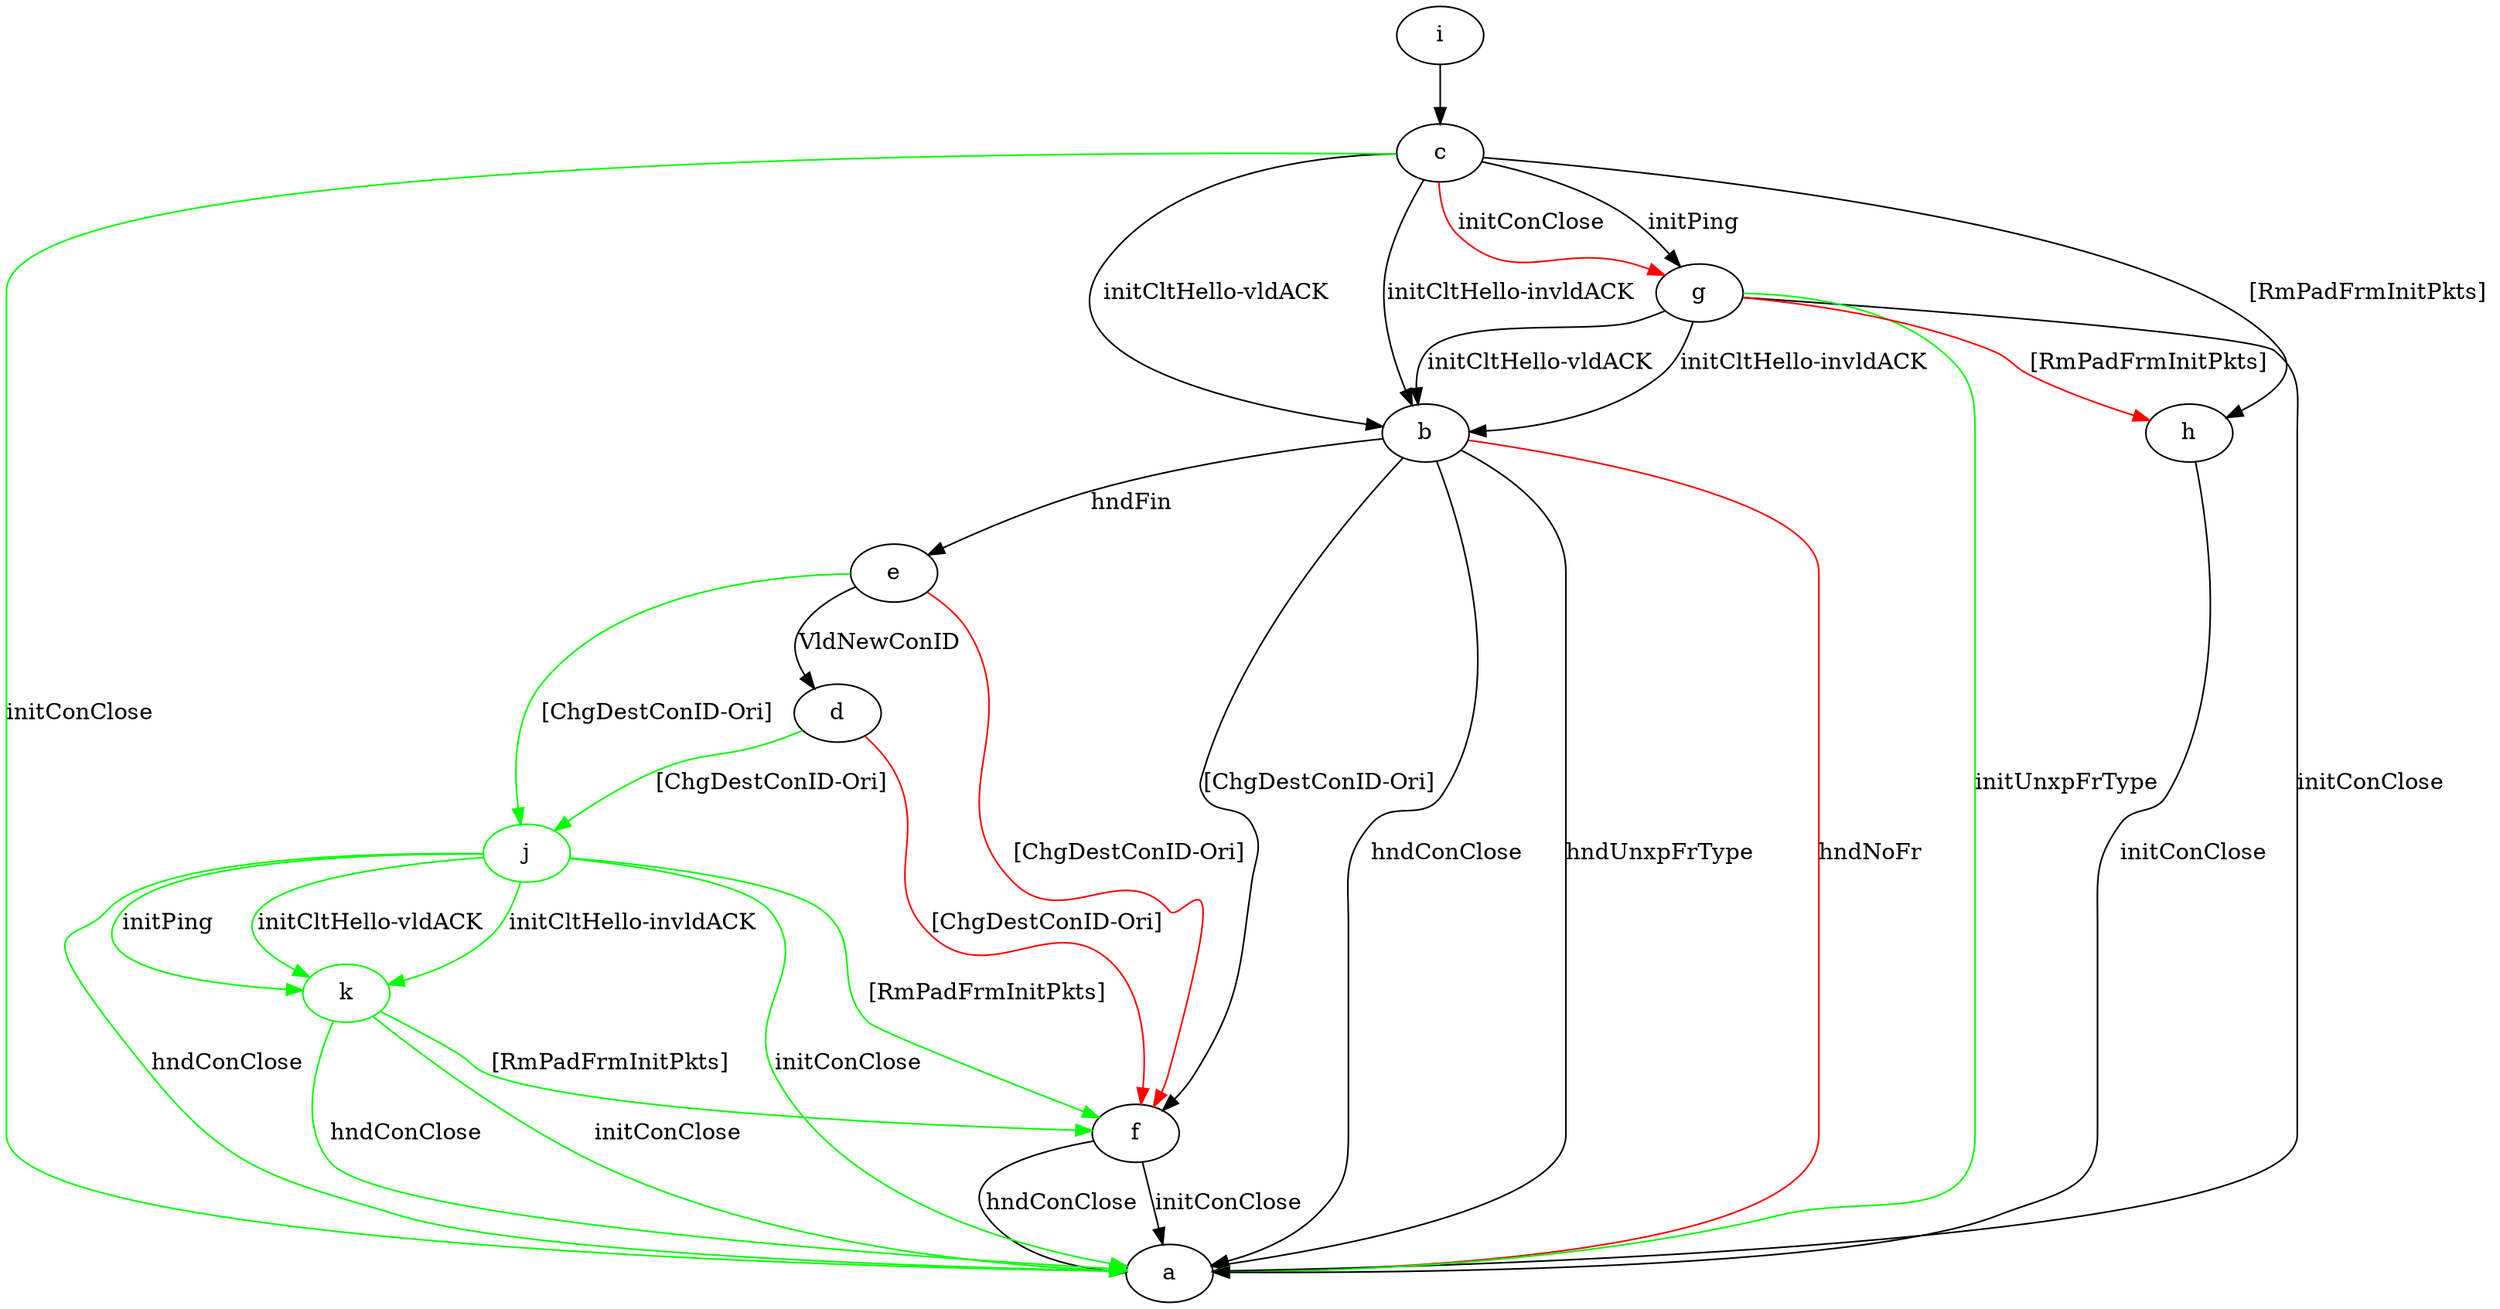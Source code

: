digraph "" {
	b -> a	[key=0,
		label="hndConClose "];
	b -> a	[key=1,
		label="hndUnxpFrType "];
	b -> a	[key=2,
		color=red,
		label="hndNoFr "];
	b -> e	[key=0,
		label="hndFin "];
	b -> f	[key=0,
		label="[ChgDestConID-Ori] "];
	c -> a	[key=0,
		color=green,
		label="initConClose "];
	c -> b	[key=0,
		label="initCltHello-vldACK "];
	c -> b	[key=1,
		label="initCltHello-invldACK "];
	c -> g	[key=0,
		label="initPing "];
	c -> g	[key=1,
		color=red,
		label="initConClose "];
	c -> h	[key=0,
		label="[RmPadFrmInitPkts] "];
	d -> f	[key=0,
		color=red,
		label="[ChgDestConID-Ori] "];
	j	[color=green];
	d -> j	[key=0,
		color=green,
		label="[ChgDestConID-Ori] "];
	e -> d	[key=0,
		label="VldNewConID "];
	e -> f	[key=0,
		color=red,
		label="[ChgDestConID-Ori] "];
	e -> j	[key=0,
		color=green,
		label="[ChgDestConID-Ori] "];
	f -> a	[key=0,
		label="initConClose "];
	f -> a	[key=1,
		label="hndConClose "];
	g -> a	[key=0,
		label="initConClose "];
	g -> a	[key=1,
		color=green,
		label="initUnxpFrType "];
	g -> b	[key=0,
		label="initCltHello-vldACK "];
	g -> b	[key=1,
		label="initCltHello-invldACK "];
	g -> h	[key=0,
		color=red,
		label="[RmPadFrmInitPkts] "];
	h -> a	[key=0,
		label="initConClose "];
	i -> c	[key=0];
	j -> a	[key=0,
		color=green,
		label="initConClose "];
	j -> a	[key=1,
		color=green,
		label="hndConClose "];
	j -> f	[key=0,
		color=green,
		label="[RmPadFrmInitPkts] "];
	k	[color=green];
	j -> k	[key=0,
		color=green,
		label="initPing "];
	j -> k	[key=1,
		color=green,
		label="initCltHello-vldACK "];
	j -> k	[key=2,
		color=green,
		label="initCltHello-invldACK "];
	k -> a	[key=0,
		color=green,
		label="initConClose "];
	k -> a	[key=1,
		color=green,
		label="hndConClose "];
	k -> f	[key=0,
		color=green,
		label="[RmPadFrmInitPkts] "];
}
